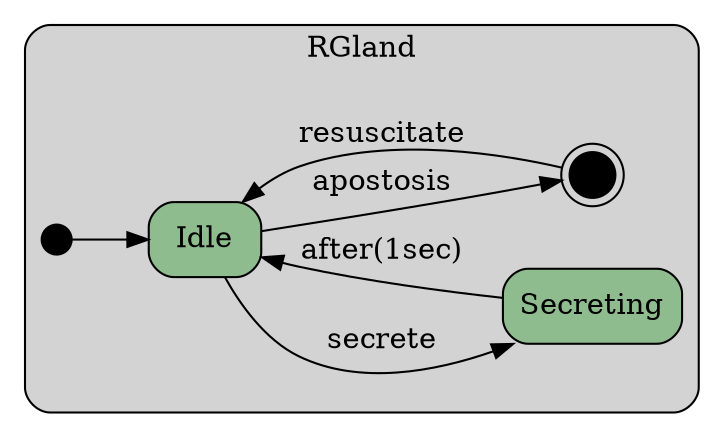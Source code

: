 digraph {
compound=true;
rankdir=LR;
subgraph cluster_RGland {
style="filled,rounded";
label ="RGland";
fillcolor = lightgray;
init_St [shape = point,fillcolor=black,height=.2,width=.2,label=""];

Idle [shape=box,fillcolor=darkseagreen,style="filled,rounded",label=Idle];
Secreting [shape=box,fillcolor=darkseagreen,style="filled,rounded",label=Secreting];
final_St [shape=doublecircle,height=.3,width=.3,fixedsize=true,fillcolor=black,style=filled,label=""];

init_St->Idle[label="",  ];
Idle->Secreting[label="secrete",  ];
Secreting->Idle[label="after(1sec)",  ];
Idle->final_St[label="apostosis",  ];
final_St->Idle[label="resuscitate",  ];
}
}